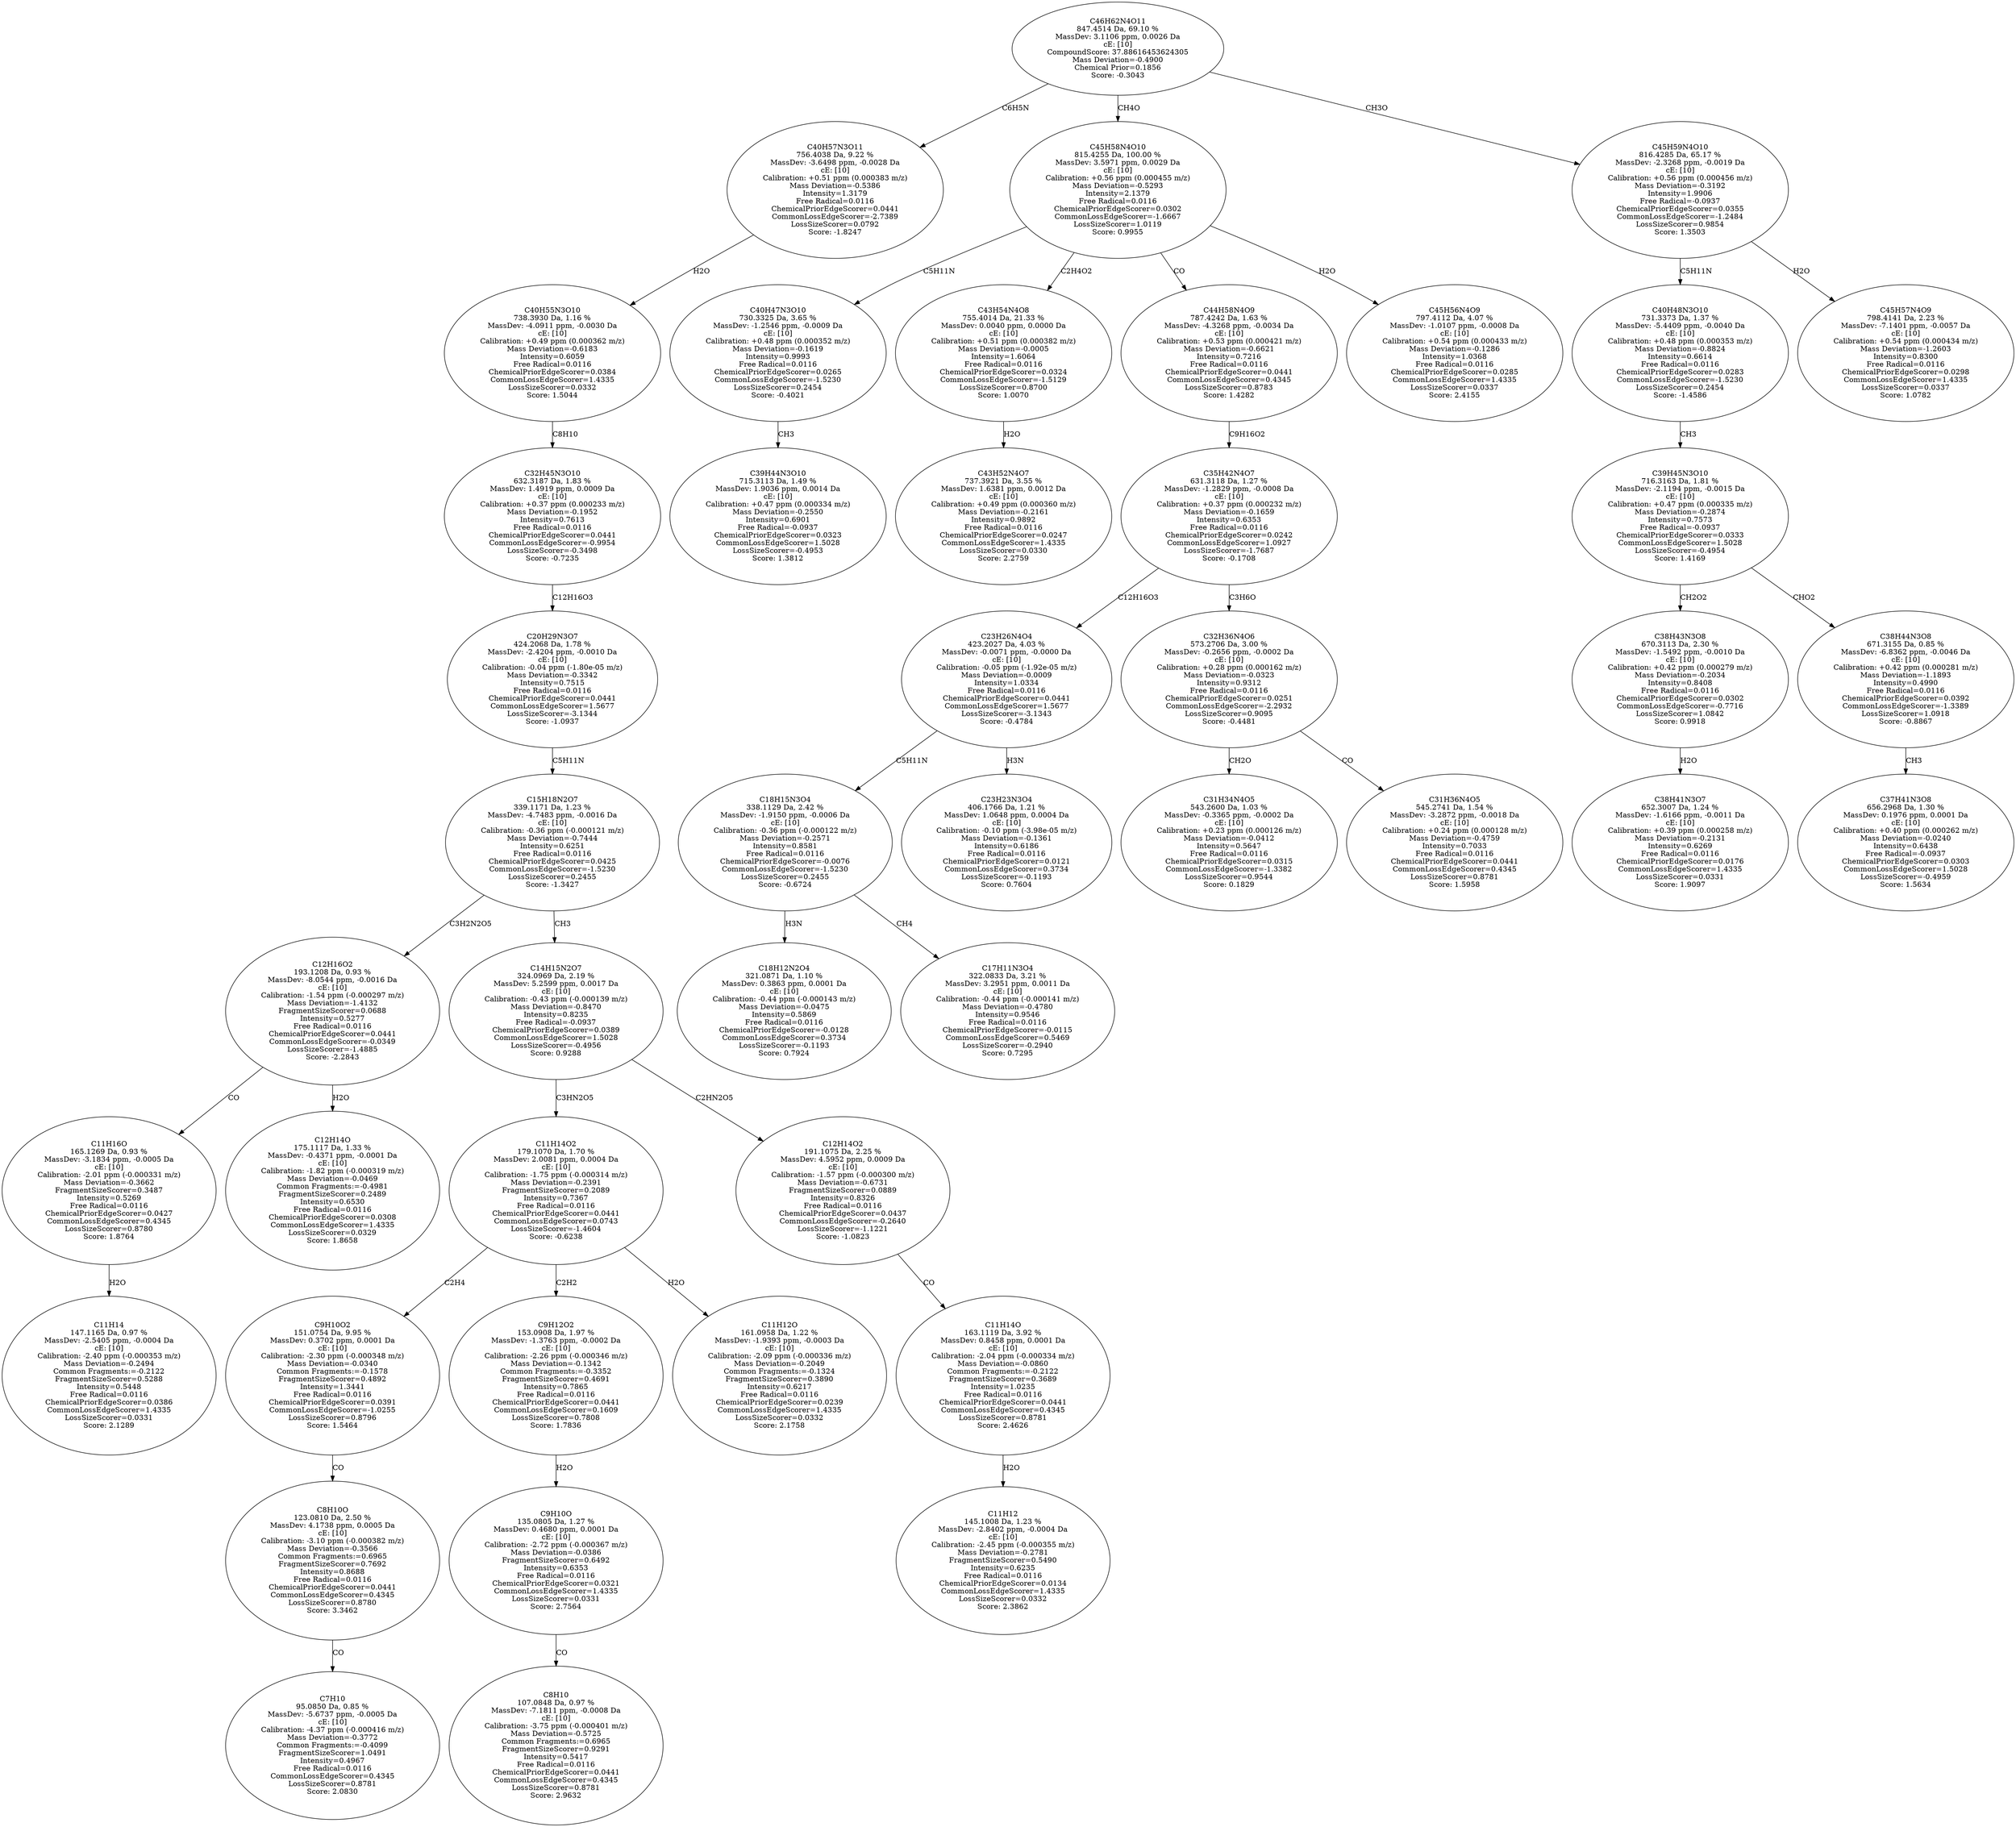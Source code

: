 strict digraph {
v1 [label="C11H14\n147.1165 Da, 0.97 %\nMassDev: -2.5405 ppm, -0.0004 Da\ncE: [10]\nCalibration: -2.40 ppm (-0.000353 m/z)\nMass Deviation=-0.2494\nCommon Fragments:=-0.2122\nFragmentSizeScorer=0.5288\nIntensity=0.5448\nFree Radical=0.0116\nChemicalPriorEdgeScorer=0.0386\nCommonLossEdgeScorer=1.4335\nLossSizeScorer=0.0331\nScore: 2.1289"];
v2 [label="C11H16O\n165.1269 Da, 0.93 %\nMassDev: -3.1834 ppm, -0.0005 Da\ncE: [10]\nCalibration: -2.01 ppm (-0.000331 m/z)\nMass Deviation=-0.3662\nFragmentSizeScorer=0.3487\nIntensity=0.5269\nFree Radical=0.0116\nChemicalPriorEdgeScorer=0.0427\nCommonLossEdgeScorer=0.4345\nLossSizeScorer=0.8780\nScore: 1.8764"];
v3 [label="C12H14O\n175.1117 Da, 1.33 %\nMassDev: -0.4371 ppm, -0.0001 Da\ncE: [10]\nCalibration: -1.82 ppm (-0.000319 m/z)\nMass Deviation=-0.0469\nCommon Fragments:=-0.4981\nFragmentSizeScorer=0.2489\nIntensity=0.6530\nFree Radical=0.0116\nChemicalPriorEdgeScorer=0.0308\nCommonLossEdgeScorer=1.4335\nLossSizeScorer=0.0329\nScore: 1.8658"];
v4 [label="C12H16O2\n193.1208 Da, 0.93 %\nMassDev: -8.0544 ppm, -0.0016 Da\ncE: [10]\nCalibration: -1.54 ppm (-0.000297 m/z)\nMass Deviation=-1.4132\nFragmentSizeScorer=0.0688\nIntensity=0.5277\nFree Radical=0.0116\nChemicalPriorEdgeScorer=0.0441\nCommonLossEdgeScorer=-0.0349\nLossSizeScorer=-1.4885\nScore: -2.2843"];
v5 [label="C7H10\n95.0850 Da, 0.85 %\nMassDev: -5.6737 ppm, -0.0005 Da\ncE: [10]\nCalibration: -4.37 ppm (-0.000416 m/z)\nMass Deviation=-0.3772\nCommon Fragments:=-0.4099\nFragmentSizeScorer=1.0491\nIntensity=0.4967\nFree Radical=0.0116\nCommonLossEdgeScorer=0.4345\nLossSizeScorer=0.8781\nScore: 2.0830"];
v6 [label="C8H10O\n123.0810 Da, 2.50 %\nMassDev: 4.1738 ppm, 0.0005 Da\ncE: [10]\nCalibration: -3.10 ppm (-0.000382 m/z)\nMass Deviation=-0.3566\nCommon Fragments:=0.6965\nFragmentSizeScorer=0.7692\nIntensity=0.8688\nFree Radical=0.0116\nChemicalPriorEdgeScorer=0.0441\nCommonLossEdgeScorer=0.4345\nLossSizeScorer=0.8780\nScore: 3.3462"];
v7 [label="C9H10O2\n151.0754 Da, 9.95 %\nMassDev: 0.3702 ppm, 0.0001 Da\ncE: [10]\nCalibration: -2.30 ppm (-0.000348 m/z)\nMass Deviation=-0.0340\nCommon Fragments:=-0.1578\nFragmentSizeScorer=0.4892\nIntensity=1.3441\nFree Radical=0.0116\nChemicalPriorEdgeScorer=0.0391\nCommonLossEdgeScorer=-1.0255\nLossSizeScorer=0.8796\nScore: 1.5464"];
v8 [label="C8H10\n107.0848 Da, 0.97 %\nMassDev: -7.1811 ppm, -0.0008 Da\ncE: [10]\nCalibration: -3.75 ppm (-0.000401 m/z)\nMass Deviation=-0.5725\nCommon Fragments:=0.6965\nFragmentSizeScorer=0.9291\nIntensity=0.5417\nFree Radical=0.0116\nChemicalPriorEdgeScorer=0.0441\nCommonLossEdgeScorer=0.4345\nLossSizeScorer=0.8781\nScore: 2.9632"];
v9 [label="C9H10O\n135.0805 Da, 1.27 %\nMassDev: 0.4680 ppm, 0.0001 Da\ncE: [10]\nCalibration: -2.72 ppm (-0.000367 m/z)\nMass Deviation=-0.0386\nFragmentSizeScorer=0.6492\nIntensity=0.6353\nFree Radical=0.0116\nChemicalPriorEdgeScorer=0.0321\nCommonLossEdgeScorer=1.4335\nLossSizeScorer=0.0331\nScore: 2.7564"];
v10 [label="C9H12O2\n153.0908 Da, 1.97 %\nMassDev: -1.3763 ppm, -0.0002 Da\ncE: [10]\nCalibration: -2.26 ppm (-0.000346 m/z)\nMass Deviation=-0.1342\nCommon Fragments:=-0.3352\nFragmentSizeScorer=0.4691\nIntensity=0.7865\nFree Radical=0.0116\nChemicalPriorEdgeScorer=0.0441\nCommonLossEdgeScorer=0.1609\nLossSizeScorer=0.7808\nScore: 1.7836"];
v11 [label="C11H12O\n161.0958 Da, 1.22 %\nMassDev: -1.9393 ppm, -0.0003 Da\ncE: [10]\nCalibration: -2.09 ppm (-0.000336 m/z)\nMass Deviation=-0.2049\nCommon Fragments:=-0.1324\nFragmentSizeScorer=0.3890\nIntensity=0.6217\nFree Radical=0.0116\nChemicalPriorEdgeScorer=0.0239\nCommonLossEdgeScorer=1.4335\nLossSizeScorer=0.0332\nScore: 2.1758"];
v12 [label="C11H14O2\n179.1070 Da, 1.70 %\nMassDev: 2.0081 ppm, 0.0004 Da\ncE: [10]\nCalibration: -1.75 ppm (-0.000314 m/z)\nMass Deviation=-0.2391\nFragmentSizeScorer=0.2089\nIntensity=0.7367\nFree Radical=0.0116\nChemicalPriorEdgeScorer=0.0441\nCommonLossEdgeScorer=0.0743\nLossSizeScorer=-1.4604\nScore: -0.6238"];
v13 [label="C11H12\n145.1008 Da, 1.23 %\nMassDev: -2.8402 ppm, -0.0004 Da\ncE: [10]\nCalibration: -2.45 ppm (-0.000355 m/z)\nMass Deviation=-0.2781\nFragmentSizeScorer=0.5490\nIntensity=0.6235\nFree Radical=0.0116\nChemicalPriorEdgeScorer=0.0134\nCommonLossEdgeScorer=1.4335\nLossSizeScorer=0.0332\nScore: 2.3862"];
v14 [label="C11H14O\n163.1119 Da, 3.92 %\nMassDev: 0.8458 ppm, 0.0001 Da\ncE: [10]\nCalibration: -2.04 ppm (-0.000334 m/z)\nMass Deviation=-0.0860\nCommon Fragments:=-0.2122\nFragmentSizeScorer=0.3689\nIntensity=1.0235\nFree Radical=0.0116\nChemicalPriorEdgeScorer=0.0441\nCommonLossEdgeScorer=0.4345\nLossSizeScorer=0.8781\nScore: 2.4626"];
v15 [label="C12H14O2\n191.1075 Da, 2.25 %\nMassDev: 4.5952 ppm, 0.0009 Da\ncE: [10]\nCalibration: -1.57 ppm (-0.000300 m/z)\nMass Deviation=-0.6731\nFragmentSizeScorer=0.0889\nIntensity=0.8326\nFree Radical=0.0116\nChemicalPriorEdgeScorer=0.0437\nCommonLossEdgeScorer=-0.2640\nLossSizeScorer=-1.1221\nScore: -1.0823"];
v16 [label="C14H15N2O7\n324.0969 Da, 2.19 %\nMassDev: 5.2599 ppm, 0.0017 Da\ncE: [10]\nCalibration: -0.43 ppm (-0.000139 m/z)\nMass Deviation=-0.8470\nIntensity=0.8235\nFree Radical=-0.0937\nChemicalPriorEdgeScorer=0.0389\nCommonLossEdgeScorer=1.5028\nLossSizeScorer=-0.4956\nScore: 0.9288"];
v17 [label="C15H18N2O7\n339.1171 Da, 1.23 %\nMassDev: -4.7483 ppm, -0.0016 Da\ncE: [10]\nCalibration: -0.36 ppm (-0.000121 m/z)\nMass Deviation=-0.7444\nIntensity=0.6251\nFree Radical=0.0116\nChemicalPriorEdgeScorer=0.0425\nCommonLossEdgeScorer=-1.5230\nLossSizeScorer=0.2455\nScore: -1.3427"];
v18 [label="C20H29N3O7\n424.2068 Da, 1.78 %\nMassDev: -2.4204 ppm, -0.0010 Da\ncE: [10]\nCalibration: -0.04 ppm (-1.80e-05 m/z)\nMass Deviation=-0.3342\nIntensity=0.7515\nFree Radical=0.0116\nChemicalPriorEdgeScorer=0.0441\nCommonLossEdgeScorer=1.5677\nLossSizeScorer=-3.1344\nScore: -1.0937"];
v19 [label="C32H45N3O10\n632.3187 Da, 1.83 %\nMassDev: 1.4919 ppm, 0.0009 Da\ncE: [10]\nCalibration: +0.37 ppm (0.000233 m/z)\nMass Deviation=-0.1952\nIntensity=0.7613\nFree Radical=0.0116\nChemicalPriorEdgeScorer=0.0441\nCommonLossEdgeScorer=-0.9954\nLossSizeScorer=-0.3498\nScore: -0.7235"];
v20 [label="C40H55N3O10\n738.3930 Da, 1.16 %\nMassDev: -4.0911 ppm, -0.0030 Da\ncE: [10]\nCalibration: +0.49 ppm (0.000362 m/z)\nMass Deviation=-0.6183\nIntensity=0.6059\nFree Radical=0.0116\nChemicalPriorEdgeScorer=0.0384\nCommonLossEdgeScorer=1.4335\nLossSizeScorer=0.0332\nScore: 1.5044"];
v21 [label="C40H57N3O11\n756.4038 Da, 9.22 %\nMassDev: -3.6498 ppm, -0.0028 Da\ncE: [10]\nCalibration: +0.51 ppm (0.000383 m/z)\nMass Deviation=-0.5386\nIntensity=1.3179\nFree Radical=0.0116\nChemicalPriorEdgeScorer=0.0441\nCommonLossEdgeScorer=-2.7389\nLossSizeScorer=0.0792\nScore: -1.8247"];
v22 [label="C39H44N3O10\n715.3113 Da, 1.49 %\nMassDev: 1.9036 ppm, 0.0014 Da\ncE: [10]\nCalibration: +0.47 ppm (0.000334 m/z)\nMass Deviation=-0.2550\nIntensity=0.6901\nFree Radical=-0.0937\nChemicalPriorEdgeScorer=0.0323\nCommonLossEdgeScorer=1.5028\nLossSizeScorer=-0.4953\nScore: 1.3812"];
v23 [label="C40H47N3O10\n730.3325 Da, 3.65 %\nMassDev: -1.2546 ppm, -0.0009 Da\ncE: [10]\nCalibration: +0.48 ppm (0.000352 m/z)\nMass Deviation=-0.1619\nIntensity=0.9993\nFree Radical=0.0116\nChemicalPriorEdgeScorer=0.0265\nCommonLossEdgeScorer=-1.5230\nLossSizeScorer=0.2454\nScore: -0.4021"];
v24 [label="C43H52N4O7\n737.3921 Da, 3.55 %\nMassDev: 1.6381 ppm, 0.0012 Da\ncE: [10]\nCalibration: +0.49 ppm (0.000360 m/z)\nMass Deviation=-0.2161\nIntensity=0.9892\nFree Radical=0.0116\nChemicalPriorEdgeScorer=0.0247\nCommonLossEdgeScorer=1.4335\nLossSizeScorer=0.0330\nScore: 2.2759"];
v25 [label="C43H54N4O8\n755.4014 Da, 21.33 %\nMassDev: 0.0040 ppm, 0.0000 Da\ncE: [10]\nCalibration: +0.51 ppm (0.000382 m/z)\nMass Deviation=-0.0005\nIntensity=1.6064\nFree Radical=0.0116\nChemicalPriorEdgeScorer=0.0324\nCommonLossEdgeScorer=-1.5129\nLossSizeScorer=0.8700\nScore: 1.0070"];
v26 [label="C18H12N2O4\n321.0871 Da, 1.10 %\nMassDev: 0.3863 ppm, 0.0001 Da\ncE: [10]\nCalibration: -0.44 ppm (-0.000143 m/z)\nMass Deviation=-0.0475\nIntensity=0.5869\nFree Radical=0.0116\nChemicalPriorEdgeScorer=-0.0128\nCommonLossEdgeScorer=0.3734\nLossSizeScorer=-0.1193\nScore: 0.7924"];
v27 [label="C17H11N3O4\n322.0833 Da, 3.21 %\nMassDev: 3.2951 ppm, 0.0011 Da\ncE: [10]\nCalibration: -0.44 ppm (-0.000141 m/z)\nMass Deviation=-0.4780\nIntensity=0.9546\nFree Radical=0.0116\nChemicalPriorEdgeScorer=-0.0115\nCommonLossEdgeScorer=0.5469\nLossSizeScorer=-0.2940\nScore: 0.7295"];
v28 [label="C18H15N3O4\n338.1129 Da, 2.42 %\nMassDev: -1.9150 ppm, -0.0006 Da\ncE: [10]\nCalibration: -0.36 ppm (-0.000122 m/z)\nMass Deviation=-0.2571\nIntensity=0.8581\nFree Radical=0.0116\nChemicalPriorEdgeScorer=-0.0076\nCommonLossEdgeScorer=-1.5230\nLossSizeScorer=0.2455\nScore: -0.6724"];
v29 [label="C23H23N3O4\n406.1766 Da, 1.21 %\nMassDev: 1.0648 ppm, 0.0004 Da\ncE: [10]\nCalibration: -0.10 ppm (-3.98e-05 m/z)\nMass Deviation=-0.1361\nIntensity=0.6186\nFree Radical=0.0116\nChemicalPriorEdgeScorer=0.0121\nCommonLossEdgeScorer=0.3734\nLossSizeScorer=-0.1193\nScore: 0.7604"];
v30 [label="C23H26N4O4\n423.2027 Da, 4.03 %\nMassDev: -0.0071 ppm, -0.0000 Da\ncE: [10]\nCalibration: -0.05 ppm (-1.92e-05 m/z)\nMass Deviation=-0.0009\nIntensity=1.0334\nFree Radical=0.0116\nChemicalPriorEdgeScorer=0.0441\nCommonLossEdgeScorer=1.5677\nLossSizeScorer=-3.1343\nScore: -0.4784"];
v31 [label="C31H34N4O5\n543.2600 Da, 1.03 %\nMassDev: -0.3365 ppm, -0.0002 Da\ncE: [10]\nCalibration: +0.23 ppm (0.000126 m/z)\nMass Deviation=-0.0412\nIntensity=0.5647\nFree Radical=0.0116\nChemicalPriorEdgeScorer=0.0315\nCommonLossEdgeScorer=-1.3382\nLossSizeScorer=0.9544\nScore: 0.1829"];
v32 [label="C31H36N4O5\n545.2741 Da, 1.54 %\nMassDev: -3.2872 ppm, -0.0018 Da\ncE: [10]\nCalibration: +0.24 ppm (0.000128 m/z)\nMass Deviation=-0.4759\nIntensity=0.7033\nFree Radical=0.0116\nChemicalPriorEdgeScorer=0.0441\nCommonLossEdgeScorer=0.4345\nLossSizeScorer=0.8781\nScore: 1.5958"];
v33 [label="C32H36N4O6\n573.2706 Da, 3.00 %\nMassDev: -0.2656 ppm, -0.0002 Da\ncE: [10]\nCalibration: +0.28 ppm (0.000162 m/z)\nMass Deviation=-0.0323\nIntensity=0.9312\nFree Radical=0.0116\nChemicalPriorEdgeScorer=0.0251\nCommonLossEdgeScorer=-2.2932\nLossSizeScorer=0.9095\nScore: -0.4481"];
v34 [label="C35H42N4O7\n631.3118 Da, 1.27 %\nMassDev: -1.2829 ppm, -0.0008 Da\ncE: [10]\nCalibration: +0.37 ppm (0.000232 m/z)\nMass Deviation=-0.1659\nIntensity=0.6353\nFree Radical=0.0116\nChemicalPriorEdgeScorer=0.0242\nCommonLossEdgeScorer=1.0927\nLossSizeScorer=-1.7687\nScore: -0.1708"];
v35 [label="C44H58N4O9\n787.4242 Da, 1.63 %\nMassDev: -4.3268 ppm, -0.0034 Da\ncE: [10]\nCalibration: +0.53 ppm (0.000421 m/z)\nMass Deviation=-0.6621\nIntensity=0.7216\nFree Radical=0.0116\nChemicalPriorEdgeScorer=0.0441\nCommonLossEdgeScorer=0.4345\nLossSizeScorer=0.8783\nScore: 1.4282"];
v36 [label="C45H56N4O9\n797.4112 Da, 4.07 %\nMassDev: -1.0107 ppm, -0.0008 Da\ncE: [10]\nCalibration: +0.54 ppm (0.000433 m/z)\nMass Deviation=-0.1286\nIntensity=1.0368\nFree Radical=0.0116\nChemicalPriorEdgeScorer=0.0285\nCommonLossEdgeScorer=1.4335\nLossSizeScorer=0.0337\nScore: 2.4155"];
v37 [label="C45H58N4O10\n815.4255 Da, 100.00 %\nMassDev: 3.5971 ppm, 0.0029 Da\ncE: [10]\nCalibration: +0.56 ppm (0.000455 m/z)\nMass Deviation=-0.5293\nIntensity=2.1379\nFree Radical=0.0116\nChemicalPriorEdgeScorer=0.0302\nCommonLossEdgeScorer=-1.6667\nLossSizeScorer=1.0119\nScore: 0.9955"];
v38 [label="C38H41N3O7\n652.3007 Da, 1.24 %\nMassDev: -1.6166 ppm, -0.0011 Da\ncE: [10]\nCalibration: +0.39 ppm (0.000258 m/z)\nMass Deviation=-0.2131\nIntensity=0.6269\nFree Radical=0.0116\nChemicalPriorEdgeScorer=0.0176\nCommonLossEdgeScorer=1.4335\nLossSizeScorer=0.0331\nScore: 1.9097"];
v39 [label="C38H43N3O8\n670.3113 Da, 2.30 %\nMassDev: -1.5492 ppm, -0.0010 Da\ncE: [10]\nCalibration: +0.42 ppm (0.000279 m/z)\nMass Deviation=-0.2034\nIntensity=0.8408\nFree Radical=0.0116\nChemicalPriorEdgeScorer=0.0302\nCommonLossEdgeScorer=-0.7716\nLossSizeScorer=1.0842\nScore: 0.9918"];
v40 [label="C37H41N3O8\n656.2968 Da, 1.30 %\nMassDev: 0.1976 ppm, 0.0001 Da\ncE: [10]\nCalibration: +0.40 ppm (0.000262 m/z)\nMass Deviation=-0.0240\nIntensity=0.6438\nFree Radical=-0.0937\nChemicalPriorEdgeScorer=0.0303\nCommonLossEdgeScorer=1.5028\nLossSizeScorer=-0.4959\nScore: 1.5634"];
v41 [label="C38H44N3O8\n671.3155 Da, 0.85 %\nMassDev: -6.8362 ppm, -0.0046 Da\ncE: [10]\nCalibration: +0.42 ppm (0.000281 m/z)\nMass Deviation=-1.1893\nIntensity=0.4990\nFree Radical=0.0116\nChemicalPriorEdgeScorer=0.0392\nCommonLossEdgeScorer=-1.3389\nLossSizeScorer=1.0918\nScore: -0.8867"];
v42 [label="C39H45N3O10\n716.3163 Da, 1.81 %\nMassDev: -2.1194 ppm, -0.0015 Da\ncE: [10]\nCalibration: +0.47 ppm (0.000335 m/z)\nMass Deviation=-0.2874\nIntensity=0.7573\nFree Radical=-0.0937\nChemicalPriorEdgeScorer=0.0333\nCommonLossEdgeScorer=1.5028\nLossSizeScorer=-0.4954\nScore: 1.4169"];
v43 [label="C40H48N3O10\n731.3373 Da, 1.37 %\nMassDev: -5.4409 ppm, -0.0040 Da\ncE: [10]\nCalibration: +0.48 ppm (0.000353 m/z)\nMass Deviation=-0.8824\nIntensity=0.6614\nFree Radical=0.0116\nChemicalPriorEdgeScorer=0.0283\nCommonLossEdgeScorer=-1.5230\nLossSizeScorer=0.2454\nScore: -1.4586"];
v44 [label="C45H57N4O9\n798.4141 Da, 2.23 %\nMassDev: -7.1401 ppm, -0.0057 Da\ncE: [10]\nCalibration: +0.54 ppm (0.000434 m/z)\nMass Deviation=-1.2603\nIntensity=0.8300\nFree Radical=0.0116\nChemicalPriorEdgeScorer=0.0298\nCommonLossEdgeScorer=1.4335\nLossSizeScorer=0.0337\nScore: 1.0782"];
v45 [label="C45H59N4O10\n816.4285 Da, 65.17 %\nMassDev: -2.3268 ppm, -0.0019 Da\ncE: [10]\nCalibration: +0.56 ppm (0.000456 m/z)\nMass Deviation=-0.3192\nIntensity=1.9906\nFree Radical=-0.0937\nChemicalPriorEdgeScorer=0.0355\nCommonLossEdgeScorer=-1.2484\nLossSizeScorer=0.9854\nScore: 1.3503"];
v46 [label="C46H62N4O11\n847.4514 Da, 69.10 %\nMassDev: 3.1106 ppm, 0.0026 Da\ncE: [10]\nCompoundScore: 37.88616453624305\nMass Deviation=-0.4900\nChemical Prior=0.1856\nScore: -0.3043"];
v2 -> v1 [label="H2O"];
v4 -> v2 [label="CO"];
v4 -> v3 [label="H2O"];
v17 -> v4 [label="C3H2N2O5"];
v6 -> v5 [label="CO"];
v7 -> v6 [label="CO"];
v12 -> v7 [label="C2H4"];
v9 -> v8 [label="CO"];
v10 -> v9 [label="H2O"];
v12 -> v10 [label="C2H2"];
v12 -> v11 [label="H2O"];
v16 -> v12 [label="C3HN2O5"];
v14 -> v13 [label="H2O"];
v15 -> v14 [label="CO"];
v16 -> v15 [label="C2HN2O5"];
v17 -> v16 [label="CH3"];
v18 -> v17 [label="C5H11N"];
v19 -> v18 [label="C12H16O3"];
v20 -> v19 [label="C8H10"];
v21 -> v20 [label="H2O"];
v46 -> v21 [label="C6H5N"];
v23 -> v22 [label="CH3"];
v37 -> v23 [label="C5H11N"];
v25 -> v24 [label="H2O"];
v37 -> v25 [label="C2H4O2"];
v28 -> v26 [label="H3N"];
v28 -> v27 [label="CH4"];
v30 -> v28 [label="C5H11N"];
v30 -> v29 [label="H3N"];
v34 -> v30 [label="C12H16O3"];
v33 -> v31 [label="CH2O"];
v33 -> v32 [label="CO"];
v34 -> v33 [label="C3H6O"];
v35 -> v34 [label="C9H16O2"];
v37 -> v35 [label="CO"];
v37 -> v36 [label="H2O"];
v46 -> v37 [label="CH4O"];
v39 -> v38 [label="H2O"];
v42 -> v39 [label="CH2O2"];
v41 -> v40 [label="CH3"];
v42 -> v41 [label="CHO2"];
v43 -> v42 [label="CH3"];
v45 -> v43 [label="C5H11N"];
v45 -> v44 [label="H2O"];
v46 -> v45 [label="CH3O"];
}